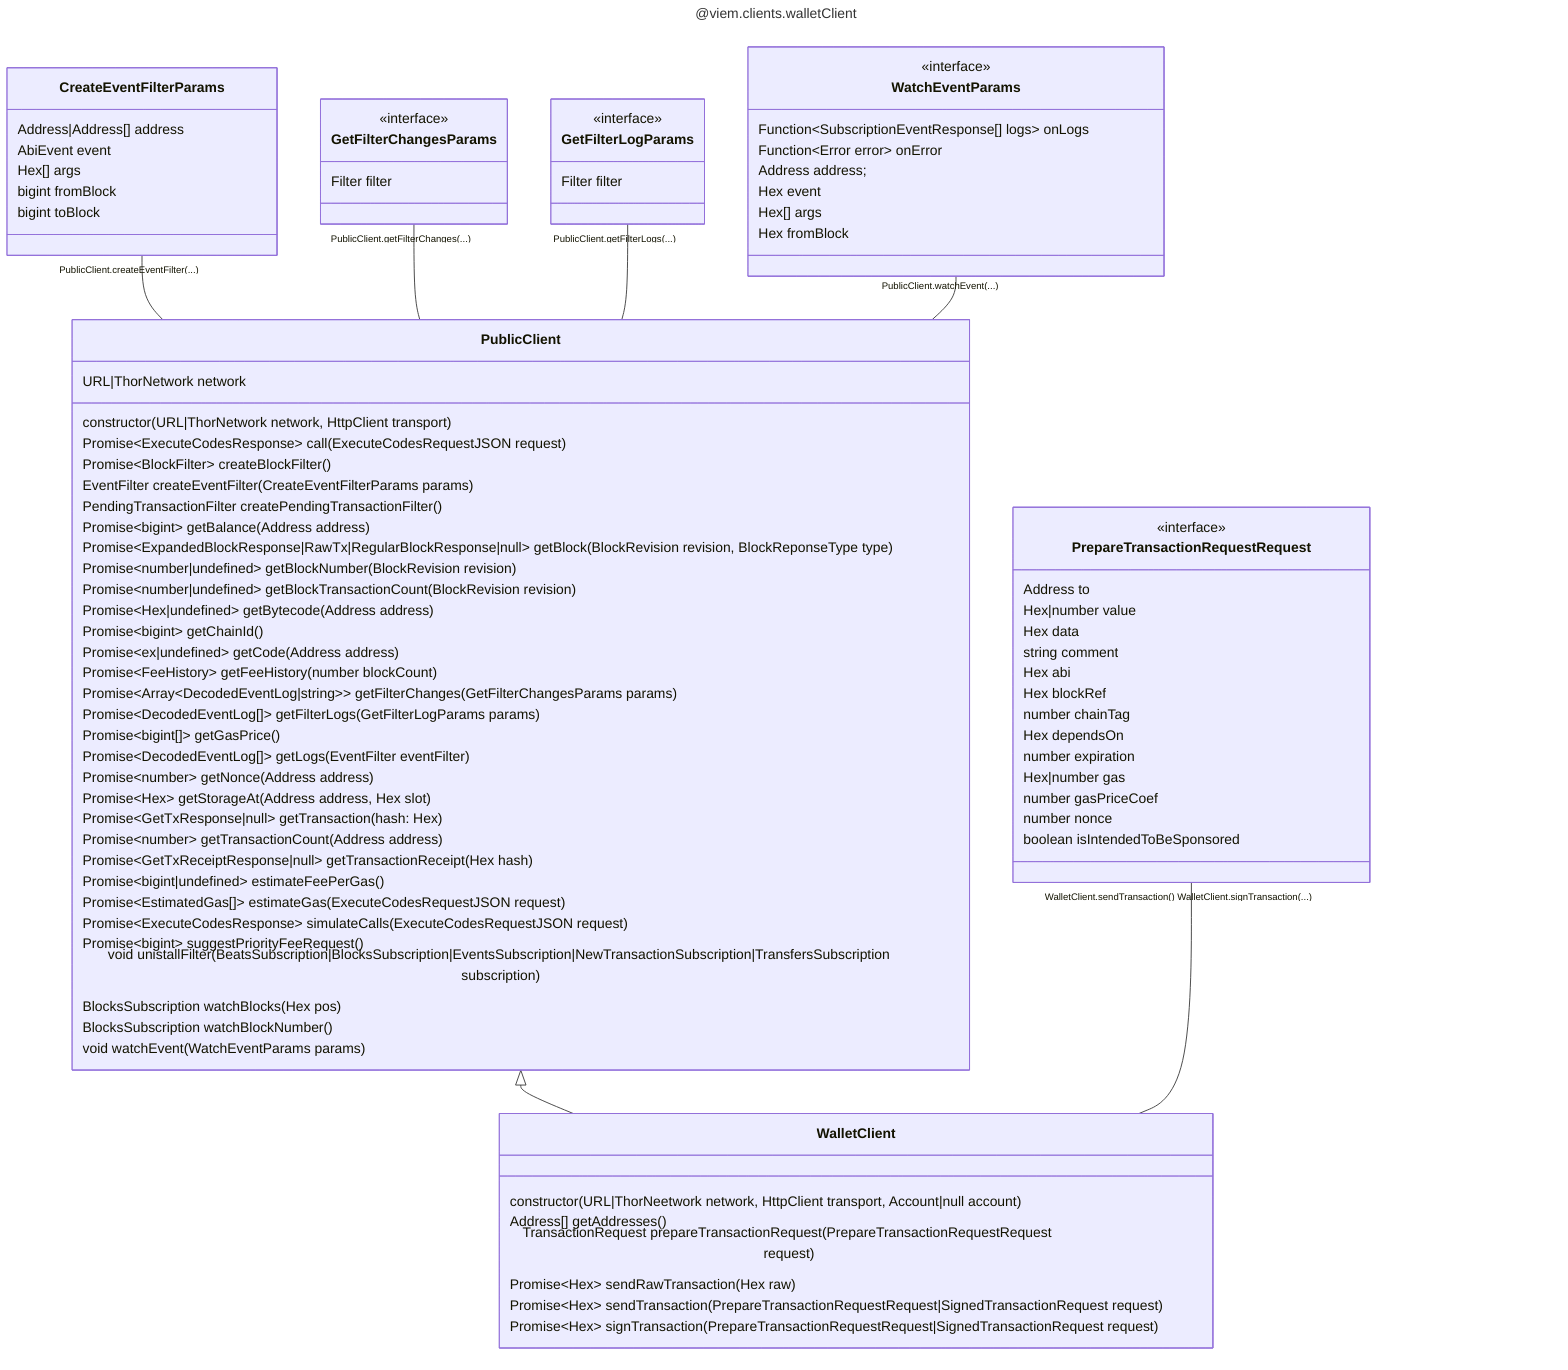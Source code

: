 ---
title: "@viem.clients.walletClient"
---
classDiagram
    class CreateEventFilterParams {
        Address|Address[] address
        AbiEvent event
        Hex[] args
        bigint fromBlock
        bigint toBlock
    }
    class GetFilterChangesParams {
        <<interface>>
        Filter filter
    }
    class GetFilterLogParams {
        <<interface>>
        Filter filter
    }
    class PrepareTransactionRequestRequest {
        <<interface>>
        Address to
        Hex|number value
        Hex data
        string comment
        Hex abi
        Hex blockRef
        number chainTag
        Hex dependsOn
        number expiration
        Hex|number gas
        number gasPriceCoef
        number nonce
        boolean isIntendedToBeSponsored
    }
    class PublicClient {
        URL|ThorNetwork network
        constructor(URL|ThorNetwork network, HttpClient transport)
        Promise~ExecuteCodesResponse~ call(ExecuteCodesRequestJSON request)
        Promise~BlockFilter~ createBlockFilter()
        EventFilter createEventFilter(CreateEventFilterParams params)
        PendingTransactionFilter createPendingTransactionFilter()
        Promise~bigint~ getBalance(Address address)
        Promise~ExpandedBlockResponse|RawTx|RegularBlockResponse|null~ getBlock(BlockRevision revision, BlockReponseType type)
        Promise~number|undefined~ getBlockNumber(BlockRevision revision)
        Promise~number|undefined~ getBlockTransactionCount(BlockRevision revision)
        Promise~Hex|undefined~ getBytecode(Address address)
        Promise~bigint~ getChainId()
        Promise~ex|undefined~ getCode(Address address)
        Promise~FeeHistory~ getFeeHistory(number blockCount)
        Promise~Array~DecodedEventLog|string~~ getFilterChanges(GetFilterChangesParams params)
        Promise~DecodedEventLog[]~ getFilterLogs(GetFilterLogParams params)
        Promise~bigint[]~ getGasPrice()
        Promise~DecodedEventLog[]~ getLogs(EventFilter eventFilter)
        Promise~number~ getNonce(Address address)
        Promise~Hex~ getStorageAt(Address address, Hex slot)
        Promise~GetTxResponse|null~ getTransaction(hash: Hex)
        Promise~number~ getTransactionCount(Address address)
        Promise~GetTxReceiptResponse|null~ getTransactionReceipt(Hex hash)
        Promise~bigint|undefined~ estimateFeePerGas()
        Promise~EstimatedGas[]~ estimateGas(ExecuteCodesRequestJSON request)
        Promise~ExecuteCodesResponse~ simulateCalls(ExecuteCodesRequestJSON request)
        Promise~bigint~ suggestPriorityFeeRequest()
        void unistallFilter(BeatsSubscription|BlocksSubscription|EventsSubscription|NewTransactionSubscription|TransfersSubscription subscription)
        BlocksSubscription watchBlocks(Hex pos)
        BlocksSubscription watchBlockNumber()
        void watchEvent(WatchEventParams params)
    }
    class WatchEventParams {
        <<interface>>
        Function~SubscriptionEventResponse[] logs~ onLogs
        Function~Error error~ onError
        Address address;
        Hex event
        Hex[] args
        Hex fromBlock
    }
    class WalletClient {
        constructor(URL|ThorNeetwork network, HttpClient transport, Account|null account)
        Address[] getAddresses()
        TransactionRequest prepareTransactionRequest(PrepareTransactionRequestRequest request)
        Promise~Hex~ sendRawTransaction(Hex raw)
        Promise~Hex~ sendTransaction(PrepareTransactionRequestRequest|SignedTransactionRequest request)
        Promise~Hex~ signTransaction(PrepareTransactionRequestRequest|SignedTransactionRequest request)
    }
    PublicClient <|-- WalletClient
    CreateEventFilterParams "PublicClient.createEventFilter(...)" -- PublicClient
    GetFilterChangesParams "PublicClient.getFilterChanges(...)" -- PublicClient
    GetFilterLogParams "PublicClient.getFilterLogs(...)" -- PublicClient
    PrepareTransactionRequestRequest "WalletClient.sendTransaction() WalletClient.signTransaction(...)" -- WalletClient
    WatchEventParams "PublicClient.watchEvent(...)" -- PublicClient